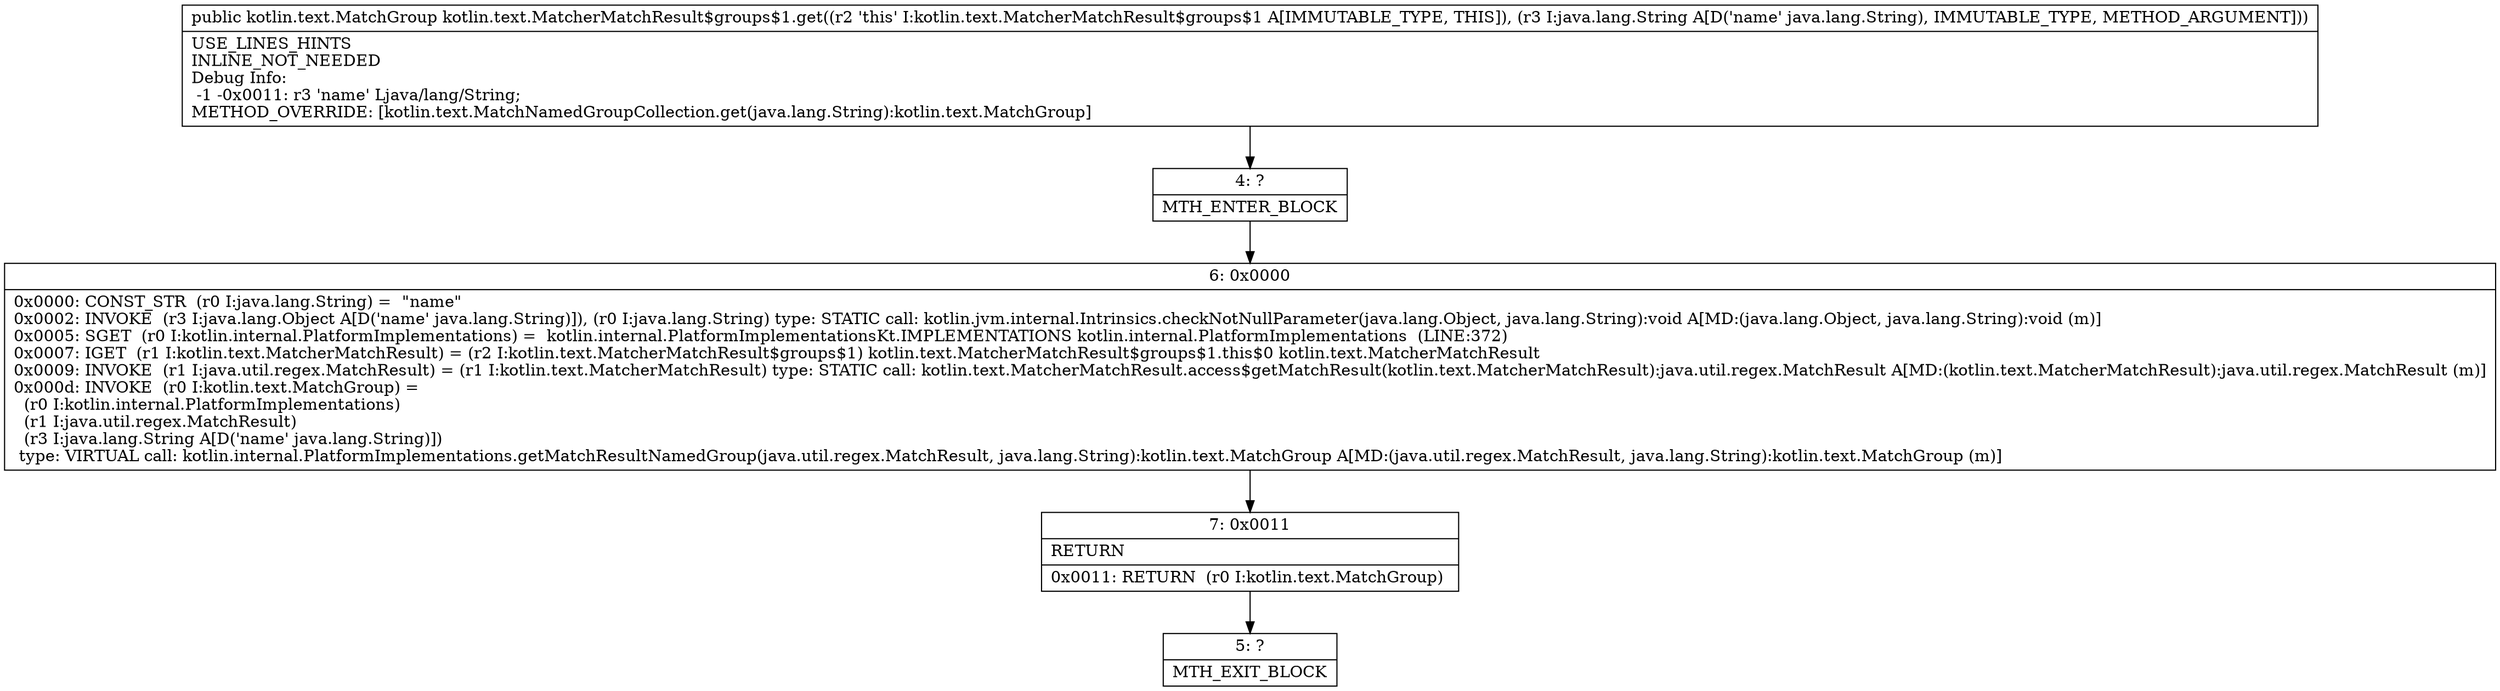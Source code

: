 digraph "CFG forkotlin.text.MatcherMatchResult$groups$1.get(Ljava\/lang\/String;)Lkotlin\/text\/MatchGroup;" {
Node_4 [shape=record,label="{4\:\ ?|MTH_ENTER_BLOCK\l}"];
Node_6 [shape=record,label="{6\:\ 0x0000|0x0000: CONST_STR  (r0 I:java.lang.String) =  \"name\" \l0x0002: INVOKE  (r3 I:java.lang.Object A[D('name' java.lang.String)]), (r0 I:java.lang.String) type: STATIC call: kotlin.jvm.internal.Intrinsics.checkNotNullParameter(java.lang.Object, java.lang.String):void A[MD:(java.lang.Object, java.lang.String):void (m)]\l0x0005: SGET  (r0 I:kotlin.internal.PlatformImplementations) =  kotlin.internal.PlatformImplementationsKt.IMPLEMENTATIONS kotlin.internal.PlatformImplementations  (LINE:372)\l0x0007: IGET  (r1 I:kotlin.text.MatcherMatchResult) = (r2 I:kotlin.text.MatcherMatchResult$groups$1) kotlin.text.MatcherMatchResult$groups$1.this$0 kotlin.text.MatcherMatchResult \l0x0009: INVOKE  (r1 I:java.util.regex.MatchResult) = (r1 I:kotlin.text.MatcherMatchResult) type: STATIC call: kotlin.text.MatcherMatchResult.access$getMatchResult(kotlin.text.MatcherMatchResult):java.util.regex.MatchResult A[MD:(kotlin.text.MatcherMatchResult):java.util.regex.MatchResult (m)]\l0x000d: INVOKE  (r0 I:kotlin.text.MatchGroup) = \l  (r0 I:kotlin.internal.PlatformImplementations)\l  (r1 I:java.util.regex.MatchResult)\l  (r3 I:java.lang.String A[D('name' java.lang.String)])\l type: VIRTUAL call: kotlin.internal.PlatformImplementations.getMatchResultNamedGroup(java.util.regex.MatchResult, java.lang.String):kotlin.text.MatchGroup A[MD:(java.util.regex.MatchResult, java.lang.String):kotlin.text.MatchGroup (m)]\l}"];
Node_7 [shape=record,label="{7\:\ 0x0011|RETURN\l|0x0011: RETURN  (r0 I:kotlin.text.MatchGroup) \l}"];
Node_5 [shape=record,label="{5\:\ ?|MTH_EXIT_BLOCK\l}"];
MethodNode[shape=record,label="{public kotlin.text.MatchGroup kotlin.text.MatcherMatchResult$groups$1.get((r2 'this' I:kotlin.text.MatcherMatchResult$groups$1 A[IMMUTABLE_TYPE, THIS]), (r3 I:java.lang.String A[D('name' java.lang.String), IMMUTABLE_TYPE, METHOD_ARGUMENT]))  | USE_LINES_HINTS\lINLINE_NOT_NEEDED\lDebug Info:\l  \-1 \-0x0011: r3 'name' Ljava\/lang\/String;\lMETHOD_OVERRIDE: [kotlin.text.MatchNamedGroupCollection.get(java.lang.String):kotlin.text.MatchGroup]\l}"];
MethodNode -> Node_4;Node_4 -> Node_6;
Node_6 -> Node_7;
Node_7 -> Node_5;
}

